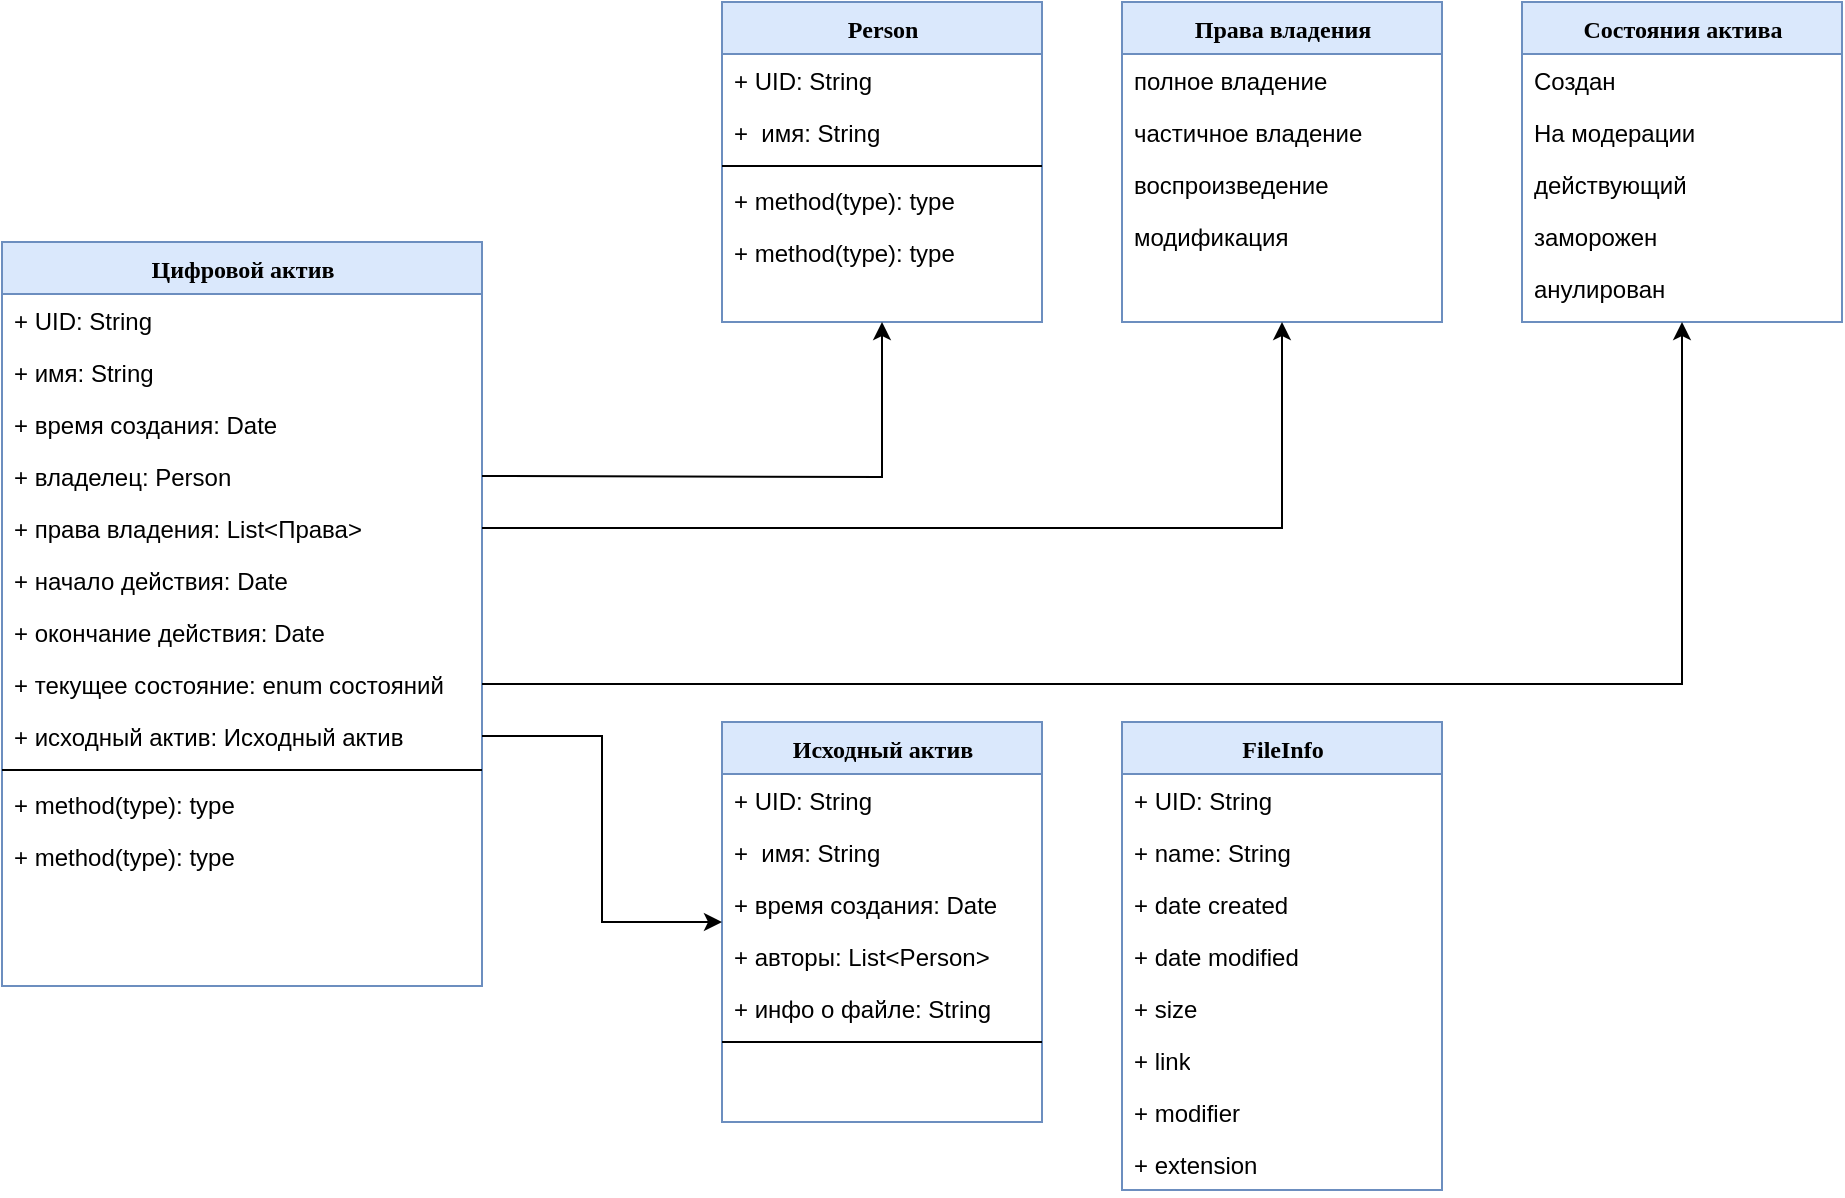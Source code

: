 <mxfile version="20.0.2" type="github" pages="2">
  <diagram name="Классы" id="9f46799a-70d6-7492-0946-bef42562c5a5">
    <mxGraphModel dx="1422" dy="780" grid="1" gridSize="10" guides="1" tooltips="1" connect="1" arrows="1" fold="1" page="1" pageScale="1" pageWidth="1100" pageHeight="850" background="none" math="0" shadow="0">
      <root>
        <mxCell id="0" />
        <mxCell id="1" parent="0" />
        <mxCell id="n-4SN1cgo_VVb4sRRiay-40" value="Цифровой актив" style="swimlane;html=1;fontStyle=1;align=center;verticalAlign=top;childLayout=stackLayout;horizontal=1;startSize=26;horizontalStack=0;resizeParent=1;resizeLast=0;collapsible=1;marginBottom=0;swimlaneFillColor=#ffffff;rounded=0;shadow=0;comic=0;labelBackgroundColor=none;strokeWidth=1;fillColor=#dae8fc;fontFamily=Verdana;fontSize=12;strokeColor=#6c8ebf;" parent="1" vertex="1">
          <mxGeometry x="90" y="170" width="240" height="372" as="geometry" />
        </mxCell>
        <mxCell id="n-4SN1cgo_VVb4sRRiay-41" value="+ UID: String" style="text;html=1;strokeColor=none;fillColor=none;align=left;verticalAlign=top;spacingLeft=4;spacingRight=4;whiteSpace=wrap;overflow=hidden;rotatable=0;points=[[0,0.5],[1,0.5]];portConstraint=eastwest;" parent="n-4SN1cgo_VVb4sRRiay-40" vertex="1">
          <mxGeometry y="26" width="240" height="26" as="geometry" />
        </mxCell>
        <mxCell id="n-4SN1cgo_VVb4sRRiay-42" value="+ имя: String" style="text;html=1;strokeColor=none;fillColor=none;align=left;verticalAlign=top;spacingLeft=4;spacingRight=4;whiteSpace=wrap;overflow=hidden;rotatable=0;points=[[0,0.5],[1,0.5]];portConstraint=eastwest;" parent="n-4SN1cgo_VVb4sRRiay-40" vertex="1">
          <mxGeometry y="52" width="240" height="26" as="geometry" />
        </mxCell>
        <mxCell id="n-4SN1cgo_VVb4sRRiay-43" value="+ время создания: Date" style="text;html=1;strokeColor=none;fillColor=none;align=left;verticalAlign=top;spacingLeft=4;spacingRight=4;whiteSpace=wrap;overflow=hidden;rotatable=0;points=[[0,0.5],[1,0.5]];portConstraint=eastwest;" parent="n-4SN1cgo_VVb4sRRiay-40" vertex="1">
          <mxGeometry y="78" width="240" height="26" as="geometry" />
        </mxCell>
        <mxCell id="n-4SN1cgo_VVb4sRRiay-44" value="+ владелец: Person" style="text;html=1;strokeColor=none;fillColor=none;align=left;verticalAlign=top;spacingLeft=4;spacingRight=4;whiteSpace=wrap;overflow=hidden;rotatable=0;points=[[0,0.5],[1,0.5]];portConstraint=eastwest;" parent="n-4SN1cgo_VVb4sRRiay-40" vertex="1">
          <mxGeometry y="104" width="240" height="26" as="geometry" />
        </mxCell>
        <mxCell id="n-4SN1cgo_VVb4sRRiay-45" value="+ права владения: List&amp;lt;Права&amp;gt;" style="text;html=1;strokeColor=none;fillColor=none;align=left;verticalAlign=top;spacingLeft=4;spacingRight=4;whiteSpace=wrap;overflow=hidden;rotatable=0;points=[[0,0.5],[1,0.5]];portConstraint=eastwest;" parent="n-4SN1cgo_VVb4sRRiay-40" vertex="1">
          <mxGeometry y="130" width="240" height="26" as="geometry" />
        </mxCell>
        <mxCell id="n-4SN1cgo_VVb4sRRiay-46" value="+ начало действия: Date" style="text;html=1;strokeColor=none;fillColor=none;align=left;verticalAlign=top;spacingLeft=4;spacingRight=4;whiteSpace=wrap;overflow=hidden;rotatable=0;points=[[0,0.5],[1,0.5]];portConstraint=eastwest;" parent="n-4SN1cgo_VVb4sRRiay-40" vertex="1">
          <mxGeometry y="156" width="240" height="26" as="geometry" />
        </mxCell>
        <mxCell id="n-4SN1cgo_VVb4sRRiay-47" value="+ окончание действия: Date" style="text;html=1;strokeColor=none;fillColor=none;align=left;verticalAlign=top;spacingLeft=4;spacingRight=4;whiteSpace=wrap;overflow=hidden;rotatable=0;points=[[0,0.5],[1,0.5]];portConstraint=eastwest;" parent="n-4SN1cgo_VVb4sRRiay-40" vertex="1">
          <mxGeometry y="182" width="240" height="26" as="geometry" />
        </mxCell>
        <mxCell id="n-4SN1cgo_VVb4sRRiay-48" value="+ текущее состояние: enum состояний" style="text;html=1;strokeColor=none;fillColor=none;align=left;verticalAlign=top;spacingLeft=4;spacingRight=4;whiteSpace=wrap;overflow=hidden;rotatable=0;points=[[0,0.5],[1,0.5]];portConstraint=eastwest;" parent="n-4SN1cgo_VVb4sRRiay-40" vertex="1">
          <mxGeometry y="208" width="240" height="26" as="geometry" />
        </mxCell>
        <mxCell id="n-4SN1cgo_VVb4sRRiay-49" value="+ исходный актив: Исходный актив" style="text;html=1;strokeColor=none;fillColor=none;align=left;verticalAlign=top;spacingLeft=4;spacingRight=4;whiteSpace=wrap;overflow=hidden;rotatable=0;points=[[0,0.5],[1,0.5]];portConstraint=eastwest;" parent="n-4SN1cgo_VVb4sRRiay-40" vertex="1">
          <mxGeometry y="234" width="240" height="26" as="geometry" />
        </mxCell>
        <mxCell id="n-4SN1cgo_VVb4sRRiay-50" value="" style="line;html=1;strokeWidth=1;fillColor=none;align=left;verticalAlign=middle;spacingTop=-1;spacingLeft=3;spacingRight=3;rotatable=0;labelPosition=right;points=[];portConstraint=eastwest;" parent="n-4SN1cgo_VVb4sRRiay-40" vertex="1">
          <mxGeometry y="260" width="240" height="8" as="geometry" />
        </mxCell>
        <mxCell id="n-4SN1cgo_VVb4sRRiay-51" value="+ method(type): type" style="text;html=1;strokeColor=none;fillColor=none;align=left;verticalAlign=top;spacingLeft=4;spacingRight=4;whiteSpace=wrap;overflow=hidden;rotatable=0;points=[[0,0.5],[1,0.5]];portConstraint=eastwest;" parent="n-4SN1cgo_VVb4sRRiay-40" vertex="1">
          <mxGeometry y="268" width="240" height="26" as="geometry" />
        </mxCell>
        <mxCell id="n-4SN1cgo_VVb4sRRiay-52" value="+ method(type): type" style="text;html=1;strokeColor=none;fillColor=none;align=left;verticalAlign=top;spacingLeft=4;spacingRight=4;whiteSpace=wrap;overflow=hidden;rotatable=0;points=[[0,0.5],[1,0.5]];portConstraint=eastwest;" parent="n-4SN1cgo_VVb4sRRiay-40" vertex="1">
          <mxGeometry y="294" width="240" height="26" as="geometry" />
        </mxCell>
        <mxCell id="n-4SN1cgo_VVb4sRRiay-53" value="Права владения" style="swimlane;html=1;fontStyle=1;align=center;verticalAlign=top;childLayout=stackLayout;horizontal=1;startSize=26;horizontalStack=0;resizeParent=1;resizeLast=0;collapsible=1;marginBottom=0;swimlaneFillColor=#ffffff;rounded=0;shadow=0;comic=0;labelBackgroundColor=none;strokeWidth=1;fillColor=#dae8fc;fontFamily=Verdana;fontSize=12;strokeColor=#6c8ebf;" parent="1" vertex="1">
          <mxGeometry x="650" y="50" width="160" height="160" as="geometry" />
        </mxCell>
        <mxCell id="n-4SN1cgo_VVb4sRRiay-54" value="полное владение" style="text;html=1;strokeColor=none;fillColor=none;align=left;verticalAlign=top;spacingLeft=4;spacingRight=4;whiteSpace=wrap;overflow=hidden;rotatable=0;points=[[0,0.5],[1,0.5]];portConstraint=eastwest;" parent="n-4SN1cgo_VVb4sRRiay-53" vertex="1">
          <mxGeometry y="26" width="160" height="26" as="geometry" />
        </mxCell>
        <mxCell id="n-4SN1cgo_VVb4sRRiay-55" value="частичное владение" style="text;html=1;strokeColor=none;fillColor=none;align=left;verticalAlign=top;spacingLeft=4;spacingRight=4;whiteSpace=wrap;overflow=hidden;rotatable=0;points=[[0,0.5],[1,0.5]];portConstraint=eastwest;" parent="n-4SN1cgo_VVb4sRRiay-53" vertex="1">
          <mxGeometry y="52" width="160" height="26" as="geometry" />
        </mxCell>
        <mxCell id="n-4SN1cgo_VVb4sRRiay-56" value="воспроизведение" style="text;html=1;strokeColor=none;fillColor=none;align=left;verticalAlign=top;spacingLeft=4;spacingRight=4;whiteSpace=wrap;overflow=hidden;rotatable=0;points=[[0,0.5],[1,0.5]];portConstraint=eastwest;" parent="n-4SN1cgo_VVb4sRRiay-53" vertex="1">
          <mxGeometry y="78" width="160" height="26" as="geometry" />
        </mxCell>
        <mxCell id="n-4SN1cgo_VVb4sRRiay-57" value="модификация" style="text;html=1;strokeColor=none;fillColor=none;align=left;verticalAlign=top;spacingLeft=4;spacingRight=4;whiteSpace=wrap;overflow=hidden;rotatable=0;points=[[0,0.5],[1,0.5]];portConstraint=eastwest;" parent="n-4SN1cgo_VVb4sRRiay-53" vertex="1">
          <mxGeometry y="104" width="160" height="26" as="geometry" />
        </mxCell>
        <mxCell id="n-4SN1cgo_VVb4sRRiay-58" value="Состояния актива" style="swimlane;html=1;fontStyle=1;align=center;verticalAlign=top;childLayout=stackLayout;horizontal=1;startSize=26;horizontalStack=0;resizeParent=1;resizeLast=0;collapsible=1;marginBottom=0;swimlaneFillColor=#ffffff;rounded=0;shadow=0;comic=0;labelBackgroundColor=none;strokeWidth=1;fillColor=#dae8fc;fontFamily=Verdana;fontSize=12;strokeColor=#6c8ebf;" parent="1" vertex="1">
          <mxGeometry x="850" y="50" width="160" height="160" as="geometry" />
        </mxCell>
        <mxCell id="n-4SN1cgo_VVb4sRRiay-59" value="Создан" style="text;html=1;strokeColor=none;fillColor=none;align=left;verticalAlign=top;spacingLeft=4;spacingRight=4;whiteSpace=wrap;overflow=hidden;rotatable=0;points=[[0,0.5],[1,0.5]];portConstraint=eastwest;" parent="n-4SN1cgo_VVb4sRRiay-58" vertex="1">
          <mxGeometry y="26" width="160" height="26" as="geometry" />
        </mxCell>
        <mxCell id="QRcoPLlnxg8bqSoysPyc-2" value="На модерации" style="text;html=1;strokeColor=none;fillColor=none;align=left;verticalAlign=top;spacingLeft=4;spacingRight=4;whiteSpace=wrap;overflow=hidden;rotatable=0;points=[[0,0.5],[1,0.5]];portConstraint=eastwest;" vertex="1" parent="n-4SN1cgo_VVb4sRRiay-58">
          <mxGeometry y="52" width="160" height="26" as="geometry" />
        </mxCell>
        <mxCell id="QRcoPLlnxg8bqSoysPyc-1" value="действующий" style="text;html=1;strokeColor=none;fillColor=none;align=left;verticalAlign=top;spacingLeft=4;spacingRight=4;whiteSpace=wrap;overflow=hidden;rotatable=0;points=[[0,0.5],[1,0.5]];portConstraint=eastwest;" vertex="1" parent="n-4SN1cgo_VVb4sRRiay-58">
          <mxGeometry y="78" width="160" height="26" as="geometry" />
        </mxCell>
        <mxCell id="n-4SN1cgo_VVb4sRRiay-60" value="заморожен" style="text;html=1;strokeColor=none;fillColor=none;align=left;verticalAlign=top;spacingLeft=4;spacingRight=4;whiteSpace=wrap;overflow=hidden;rotatable=0;points=[[0,0.5],[1,0.5]];portConstraint=eastwest;" parent="n-4SN1cgo_VVb4sRRiay-58" vertex="1">
          <mxGeometry y="104" width="160" height="26" as="geometry" />
        </mxCell>
        <mxCell id="n-4SN1cgo_VVb4sRRiay-61" value="анулирован" style="text;html=1;strokeColor=none;fillColor=none;align=left;verticalAlign=top;spacingLeft=4;spacingRight=4;whiteSpace=wrap;overflow=hidden;rotatable=0;points=[[0,0.5],[1,0.5]];portConstraint=eastwest;" parent="n-4SN1cgo_VVb4sRRiay-58" vertex="1">
          <mxGeometry y="130" width="160" height="26" as="geometry" />
        </mxCell>
        <mxCell id="n-4SN1cgo_VVb4sRRiay-62" value="Person" style="swimlane;html=1;fontStyle=1;align=center;verticalAlign=top;childLayout=stackLayout;horizontal=1;startSize=26;horizontalStack=0;resizeParent=1;resizeLast=0;collapsible=1;marginBottom=0;swimlaneFillColor=#ffffff;rounded=0;shadow=0;comic=0;labelBackgroundColor=none;strokeWidth=1;fillColor=#dae8fc;fontFamily=Verdana;fontSize=12;strokeColor=#6c8ebf;" parent="1" vertex="1">
          <mxGeometry x="450" y="50.0" width="160" height="160" as="geometry" />
        </mxCell>
        <mxCell id="n-4SN1cgo_VVb4sRRiay-63" value="+ UID: String" style="text;html=1;strokeColor=none;fillColor=none;align=left;verticalAlign=top;spacingLeft=4;spacingRight=4;whiteSpace=wrap;overflow=hidden;rotatable=0;points=[[0,0.5],[1,0.5]];portConstraint=eastwest;" parent="n-4SN1cgo_VVb4sRRiay-62" vertex="1">
          <mxGeometry y="26" width="160" height="26" as="geometry" />
        </mxCell>
        <mxCell id="n-4SN1cgo_VVb4sRRiay-64" value="+&amp;nbsp; имя: String" style="text;html=1;strokeColor=none;fillColor=none;align=left;verticalAlign=top;spacingLeft=4;spacingRight=4;whiteSpace=wrap;overflow=hidden;rotatable=0;points=[[0,0.5],[1,0.5]];portConstraint=eastwest;" parent="n-4SN1cgo_VVb4sRRiay-62" vertex="1">
          <mxGeometry y="52" width="160" height="26" as="geometry" />
        </mxCell>
        <mxCell id="n-4SN1cgo_VVb4sRRiay-65" value="" style="line;html=1;strokeWidth=1;fillColor=none;align=left;verticalAlign=middle;spacingTop=-1;spacingLeft=3;spacingRight=3;rotatable=0;labelPosition=right;points=[];portConstraint=eastwest;" parent="n-4SN1cgo_VVb4sRRiay-62" vertex="1">
          <mxGeometry y="78" width="160" height="8" as="geometry" />
        </mxCell>
        <mxCell id="n-4SN1cgo_VVb4sRRiay-66" value="+ method(type): type" style="text;html=1;strokeColor=none;fillColor=none;align=left;verticalAlign=top;spacingLeft=4;spacingRight=4;whiteSpace=wrap;overflow=hidden;rotatable=0;points=[[0,0.5],[1,0.5]];portConstraint=eastwest;" parent="n-4SN1cgo_VVb4sRRiay-62" vertex="1">
          <mxGeometry y="86" width="160" height="26" as="geometry" />
        </mxCell>
        <mxCell id="n-4SN1cgo_VVb4sRRiay-67" value="+ method(type): type" style="text;html=1;strokeColor=none;fillColor=none;align=left;verticalAlign=top;spacingLeft=4;spacingRight=4;whiteSpace=wrap;overflow=hidden;rotatable=0;points=[[0,0.5],[1,0.5]];portConstraint=eastwest;" parent="n-4SN1cgo_VVb4sRRiay-62" vertex="1">
          <mxGeometry y="112" width="160" height="48" as="geometry" />
        </mxCell>
        <mxCell id="n-4SN1cgo_VVb4sRRiay-68" style="edgeStyle=orthogonalEdgeStyle;rounded=0;orthogonalLoop=1;jettySize=auto;html=1;" parent="1" target="n-4SN1cgo_VVb4sRRiay-62" edge="1">
          <mxGeometry relative="1" as="geometry">
            <mxPoint x="330" y="287" as="sourcePoint" />
          </mxGeometry>
        </mxCell>
        <mxCell id="n-4SN1cgo_VVb4sRRiay-69" style="edgeStyle=orthogonalEdgeStyle;rounded=0;orthogonalLoop=1;jettySize=auto;html=1;" parent="1" source="n-4SN1cgo_VVb4sRRiay-45" target="n-4SN1cgo_VVb4sRRiay-53" edge="1">
          <mxGeometry relative="1" as="geometry" />
        </mxCell>
        <mxCell id="n-4SN1cgo_VVb4sRRiay-70" style="edgeStyle=orthogonalEdgeStyle;rounded=0;orthogonalLoop=1;jettySize=auto;html=1;" parent="1" source="n-4SN1cgo_VVb4sRRiay-48" target="n-4SN1cgo_VVb4sRRiay-58" edge="1">
          <mxGeometry relative="1" as="geometry" />
        </mxCell>
        <mxCell id="n-4SN1cgo_VVb4sRRiay-71" value="&lt;div&gt;Исходный актив&lt;/div&gt;&lt;div&gt;&lt;br&gt;&lt;/div&gt;" style="swimlane;html=1;fontStyle=1;align=center;verticalAlign=top;childLayout=stackLayout;horizontal=1;startSize=26;horizontalStack=0;resizeParent=1;resizeLast=0;collapsible=1;marginBottom=0;swimlaneFillColor=#ffffff;rounded=0;shadow=0;comic=0;labelBackgroundColor=none;strokeWidth=1;fillColor=#dae8fc;fontFamily=Verdana;fontSize=12;strokeColor=#6c8ebf;" parent="1" vertex="1">
          <mxGeometry x="450" y="410" width="160" height="200" as="geometry" />
        </mxCell>
        <mxCell id="n-4SN1cgo_VVb4sRRiay-72" value="+ UID: String" style="text;html=1;strokeColor=none;fillColor=none;align=left;verticalAlign=top;spacingLeft=4;spacingRight=4;whiteSpace=wrap;overflow=hidden;rotatable=0;points=[[0,0.5],[1,0.5]];portConstraint=eastwest;" parent="n-4SN1cgo_VVb4sRRiay-71" vertex="1">
          <mxGeometry y="26" width="160" height="26" as="geometry" />
        </mxCell>
        <mxCell id="n-4SN1cgo_VVb4sRRiay-73" value="+&amp;nbsp; имя: String" style="text;html=1;strokeColor=none;fillColor=none;align=left;verticalAlign=top;spacingLeft=4;spacingRight=4;whiteSpace=wrap;overflow=hidden;rotatable=0;points=[[0,0.5],[1,0.5]];portConstraint=eastwest;" parent="n-4SN1cgo_VVb4sRRiay-71" vertex="1">
          <mxGeometry y="52" width="160" height="26" as="geometry" />
        </mxCell>
        <mxCell id="n-4SN1cgo_VVb4sRRiay-74" value="+ время создания: Date" style="text;html=1;strokeColor=none;fillColor=none;align=left;verticalAlign=top;spacingLeft=4;spacingRight=4;whiteSpace=wrap;overflow=hidden;rotatable=0;points=[[0,0.5],[1,0.5]];portConstraint=eastwest;" parent="n-4SN1cgo_VVb4sRRiay-71" vertex="1">
          <mxGeometry y="78" width="160" height="26" as="geometry" />
        </mxCell>
        <mxCell id="n-4SN1cgo_VVb4sRRiay-75" value="+ авторы: List&amp;lt;Person&amp;gt;" style="text;html=1;strokeColor=none;fillColor=none;align=left;verticalAlign=top;spacingLeft=4;spacingRight=4;whiteSpace=wrap;overflow=hidden;rotatable=0;points=[[0,0.5],[1,0.5]];portConstraint=eastwest;" parent="n-4SN1cgo_VVb4sRRiay-71" vertex="1">
          <mxGeometry y="104" width="160" height="26" as="geometry" />
        </mxCell>
        <mxCell id="n-4SN1cgo_VVb4sRRiay-76" value="+ инфо о файле: String" style="text;html=1;strokeColor=none;fillColor=none;align=left;verticalAlign=top;spacingLeft=4;spacingRight=4;whiteSpace=wrap;overflow=hidden;rotatable=0;points=[[0,0.5],[1,0.5]];portConstraint=eastwest;" parent="n-4SN1cgo_VVb4sRRiay-71" vertex="1">
          <mxGeometry y="130" width="160" height="26" as="geometry" />
        </mxCell>
        <mxCell id="n-4SN1cgo_VVb4sRRiay-77" value="" style="line;html=1;strokeWidth=1;fillColor=none;align=left;verticalAlign=middle;spacingTop=-1;spacingLeft=3;spacingRight=3;rotatable=0;labelPosition=right;points=[];portConstraint=eastwest;" parent="n-4SN1cgo_VVb4sRRiay-71" vertex="1">
          <mxGeometry y="156" width="160" height="8" as="geometry" />
        </mxCell>
        <mxCell id="n-4SN1cgo_VVb4sRRiay-78" style="edgeStyle=orthogonalEdgeStyle;rounded=0;orthogonalLoop=1;jettySize=auto;html=1;" parent="1" source="n-4SN1cgo_VVb4sRRiay-49" target="n-4SN1cgo_VVb4sRRiay-71" edge="1">
          <mxGeometry relative="1" as="geometry" />
        </mxCell>
        <mxCell id="2Pitro10dbCvyo9CsG7a-5" value="FileInfo" style="swimlane;html=1;fontStyle=1;align=center;verticalAlign=top;childLayout=stackLayout;horizontal=1;startSize=26;horizontalStack=0;resizeParent=1;resizeLast=0;collapsible=1;marginBottom=0;swimlaneFillColor=#ffffff;rounded=0;shadow=0;comic=0;labelBackgroundColor=none;strokeWidth=1;fillColor=#dae8fc;fontFamily=Verdana;fontSize=12;strokeColor=#6c8ebf;" parent="1" vertex="1">
          <mxGeometry x="650" y="410" width="160" height="234" as="geometry" />
        </mxCell>
        <mxCell id="2Pitro10dbCvyo9CsG7a-6" value="+ UID: String" style="text;html=1;strokeColor=none;fillColor=none;align=left;verticalAlign=top;spacingLeft=4;spacingRight=4;whiteSpace=wrap;overflow=hidden;rotatable=0;points=[[0,0.5],[1,0.5]];portConstraint=eastwest;" parent="2Pitro10dbCvyo9CsG7a-5" vertex="1">
          <mxGeometry y="26" width="160" height="26" as="geometry" />
        </mxCell>
        <mxCell id="2Pitro10dbCvyo9CsG7a-7" value="+ name: String" style="text;html=1;strokeColor=none;fillColor=none;align=left;verticalAlign=top;spacingLeft=4;spacingRight=4;whiteSpace=wrap;overflow=hidden;rotatable=0;points=[[0,0.5],[1,0.5]];portConstraint=eastwest;" parent="2Pitro10dbCvyo9CsG7a-5" vertex="1">
          <mxGeometry y="52" width="160" height="26" as="geometry" />
        </mxCell>
        <mxCell id="2Pitro10dbCvyo9CsG7a-9" value="+ date created" style="text;html=1;strokeColor=none;fillColor=none;align=left;verticalAlign=top;spacingLeft=4;spacingRight=4;whiteSpace=wrap;overflow=hidden;rotatable=0;points=[[0,0.5],[1,0.5]];portConstraint=eastwest;" parent="2Pitro10dbCvyo9CsG7a-5" vertex="1">
          <mxGeometry y="78" width="160" height="26" as="geometry" />
        </mxCell>
        <mxCell id="2Pitro10dbCvyo9CsG7a-10" value="&lt;div&gt;+ date &lt;span class=&quot;VIiyi&quot; lang=&quot;en&quot;&gt;&lt;span data-number-of-phrases=&quot;1&quot; data-phrase-index=&quot;0&quot; data-language-to-translate-into=&quot;ru&quot; data-language-for-alternatives=&quot;en&quot; class=&quot;JLqJ4b ChMk0b&quot;&gt;&lt;span class=&quot;Q4iAWc&quot;&gt;modified&lt;/span&gt;&lt;/span&gt;&lt;/span&gt;&lt;br&gt;&lt;br&gt;&lt;/div&gt;" style="text;html=1;strokeColor=none;fillColor=none;align=left;verticalAlign=top;spacingLeft=4;spacingRight=4;whiteSpace=wrap;overflow=hidden;rotatable=0;points=[[0,0.5],[1,0.5]];portConstraint=eastwest;" parent="2Pitro10dbCvyo9CsG7a-5" vertex="1">
          <mxGeometry y="104" width="160" height="26" as="geometry" />
        </mxCell>
        <mxCell id="2Pitro10dbCvyo9CsG7a-11" value="+ size" style="text;html=1;strokeColor=none;fillColor=none;align=left;verticalAlign=top;spacingLeft=4;spacingRight=4;whiteSpace=wrap;overflow=hidden;rotatable=0;points=[[0,0.5],[1,0.5]];portConstraint=eastwest;" parent="2Pitro10dbCvyo9CsG7a-5" vertex="1">
          <mxGeometry y="130" width="160" height="26" as="geometry" />
        </mxCell>
        <mxCell id="2Pitro10dbCvyo9CsG7a-12" value="+ link" style="text;html=1;strokeColor=none;fillColor=none;align=left;verticalAlign=top;spacingLeft=4;spacingRight=4;whiteSpace=wrap;overflow=hidden;rotatable=0;points=[[0,0.5],[1,0.5]];portConstraint=eastwest;" parent="2Pitro10dbCvyo9CsG7a-5" vertex="1">
          <mxGeometry y="156" width="160" height="26" as="geometry" />
        </mxCell>
        <mxCell id="2Pitro10dbCvyo9CsG7a-13" value="+ modifier" style="text;html=1;strokeColor=none;fillColor=none;align=left;verticalAlign=top;spacingLeft=4;spacingRight=4;whiteSpace=wrap;overflow=hidden;rotatable=0;points=[[0,0.5],[1,0.5]];portConstraint=eastwest;" parent="2Pitro10dbCvyo9CsG7a-5" vertex="1">
          <mxGeometry y="182" width="160" height="26" as="geometry" />
        </mxCell>
        <mxCell id="2Pitro10dbCvyo9CsG7a-18" value="+ extension" style="text;html=1;strokeColor=none;fillColor=none;align=left;verticalAlign=top;spacingLeft=4;spacingRight=4;whiteSpace=wrap;overflow=hidden;rotatable=0;points=[[0,0.5],[1,0.5]];portConstraint=eastwest;" parent="2Pitro10dbCvyo9CsG7a-5" vertex="1">
          <mxGeometry y="208" width="160" height="26" as="geometry" />
        </mxCell>
        <mxCell id="2Pitro10dbCvyo9CsG7a-16" style="edgeStyle=orthogonalEdgeStyle;rounded=0;orthogonalLoop=1;jettySize=auto;html=1;entryX=-0.019;entryY=0.043;entryDx=0;entryDy=0;entryPerimeter=0;" parent="1" target="2Pitro10dbCvyo9CsG7a-5" edge="1">
          <mxGeometry relative="1" as="geometry" />
        </mxCell>
        <mxCell id="2Pitro10dbCvyo9CsG7a-17" style="edgeStyle=orthogonalEdgeStyle;rounded=0;orthogonalLoop=1;jettySize=auto;html=1;entryX=0.5;entryY=0;entryDx=0;entryDy=0;" parent="1" source="2Pitro10dbCvyo9CsG7a-13" edge="1">
          <mxGeometry relative="1" as="geometry">
            <Array as="points">
              <mxPoint x="420" y="635" />
              <mxPoint x="420" y="700" />
              <mxPoint x="1030" y="700" />
              <mxPoint x="1030" y="20" />
              <mxPoint x="520" y="20" />
            </Array>
          </mxGeometry>
        </mxCell>
      </root>
    </mxGraphModel>
  </diagram>
  <diagram id="LrjLmdc16D3cw4YwyVvE" name="Общая архитектура">
    <mxGraphModel dx="1422" dy="780" grid="1" gridSize="10" guides="1" tooltips="1" connect="1" arrows="1" fold="1" page="1" pageScale="1" pageWidth="827" pageHeight="1169" math="0" shadow="0">
      <root>
        <mxCell id="0" />
        <mxCell id="1" parent="0" />
        <mxCell id="6CDOJu6UO4p9K_j52PlU-1" value="&lt;div&gt;User&lt;/div&gt;&lt;div&gt;&lt;br&gt;&lt;/div&gt;" style="shape=umlActor;verticalLabelPosition=bottom;verticalAlign=top;html=1;outlineConnect=0;" parent="1" vertex="1">
          <mxGeometry x="384" y="30" width="30" height="60" as="geometry" />
        </mxCell>
        <mxCell id="6CDOJu6UO4p9K_j52PlU-2" value="" style="ellipse;shape=cloud;whiteSpace=wrap;html=1;" parent="1" vertex="1">
          <mxGeometry x="339" y="160" width="120" height="80" as="geometry" />
        </mxCell>
        <mxCell id="6CDOJu6UO4p9K_j52PlU-3" value="" style="endArrow=classic;html=1;rounded=0;" parent="1" source="6CDOJu6UO4p9K_j52PlU-1" target="6CDOJu6UO4p9K_j52PlU-2" edge="1">
          <mxGeometry width="50" height="50" relative="1" as="geometry">
            <mxPoint x="390" y="360" as="sourcePoint" />
            <mxPoint x="440" y="310" as="targetPoint" />
          </mxGeometry>
        </mxCell>
        <mxCell id="6CDOJu6UO4p9K_j52PlU-4" value="" style="endArrow=classic;html=1;rounded=0;exitX=0.492;exitY=1.013;exitDx=0;exitDy=0;exitPerimeter=0;" parent="1" source="6CDOJu6UO4p9K_j52PlU-2" edge="1">
          <mxGeometry width="50" height="50" relative="1" as="geometry">
            <mxPoint x="399" y="300" as="sourcePoint" />
            <mxPoint x="399" y="310" as="targetPoint" />
          </mxGeometry>
        </mxCell>
        <mxCell id="6CDOJu6UO4p9K_j52PlU-10" value="" style="edgeStyle=orthogonalEdgeStyle;rounded=0;orthogonalLoop=1;jettySize=auto;html=1;" parent="1" source="6CDOJu6UO4p9K_j52PlU-5" target="6CDOJu6UO4p9K_j52PlU-9" edge="1">
          <mxGeometry relative="1" as="geometry" />
        </mxCell>
        <mxCell id="6CDOJu6UO4p9K_j52PlU-5" value="&lt;div&gt;API&lt;/div&gt;" style="whiteSpace=wrap;html=1;aspect=fixed;" parent="1" vertex="1">
          <mxGeometry x="359" y="310" width="80" height="80" as="geometry" />
        </mxCell>
        <mxCell id="6CDOJu6UO4p9K_j52PlU-6" value="File storage" style="shape=cylinder3;whiteSpace=wrap;html=1;boundedLbl=1;backgroundOutline=1;size=15;" parent="1" vertex="1">
          <mxGeometry x="180" y="310" width="60" height="80" as="geometry" />
        </mxCell>
        <mxCell id="6CDOJu6UO4p9K_j52PlU-7" value="" style="endArrow=classic;html=1;rounded=0;exitX=0;exitY=0.5;exitDx=0;exitDy=0;entryX=1;entryY=0.5;entryDx=0;entryDy=0;entryPerimeter=0;" parent="1" source="6CDOJu6UO4p9K_j52PlU-5" target="6CDOJu6UO4p9K_j52PlU-6" edge="1">
          <mxGeometry width="50" height="50" relative="1" as="geometry">
            <mxPoint x="390" y="360" as="sourcePoint" />
            <mxPoint x="440" y="310" as="targetPoint" />
          </mxGeometry>
        </mxCell>
        <mxCell id="6CDOJu6UO4p9K_j52PlU-12" value="" style="edgeStyle=orthogonalEdgeStyle;rounded=0;orthogonalLoop=1;jettySize=auto;html=1;" parent="1" source="6CDOJu6UO4p9K_j52PlU-9" target="6CDOJu6UO4p9K_j52PlU-11" edge="1">
          <mxGeometry relative="1" as="geometry" />
        </mxCell>
        <mxCell id="6CDOJu6UO4p9K_j52PlU-9" value="Chaincode" style="whiteSpace=wrap;html=1;aspect=fixed;" parent="1" vertex="1">
          <mxGeometry x="359" y="440" width="80" height="80" as="geometry" />
        </mxCell>
        <mxCell id="6CDOJu6UO4p9K_j52PlU-11" value="Blockchain" style="shape=cylinder3;whiteSpace=wrap;html=1;boundedLbl=1;backgroundOutline=1;size=15;" parent="1" vertex="1">
          <mxGeometry x="369" y="570" width="60" height="80" as="geometry" />
        </mxCell>
        <mxCell id="p1JLKjVarZ-ngro-bto8-4" style="edgeStyle=orthogonalEdgeStyle;rounded=0;orthogonalLoop=1;jettySize=auto;html=1;entryX=0.917;entryY=0.375;entryDx=0;entryDy=0;entryPerimeter=0;" edge="1" parent="1" source="p1JLKjVarZ-ngro-bto8-1" target="6CDOJu6UO4p9K_j52PlU-2">
          <mxGeometry relative="1" as="geometry" />
        </mxCell>
        <mxCell id="p1JLKjVarZ-ngro-bto8-1" value="Moderator" style="shape=umlActor;verticalLabelPosition=bottom;verticalAlign=top;html=1;outlineConnect=0;" vertex="1" parent="1">
          <mxGeometry x="610" y="160" width="30" height="60" as="geometry" />
        </mxCell>
      </root>
    </mxGraphModel>
  </diagram>
</mxfile>
